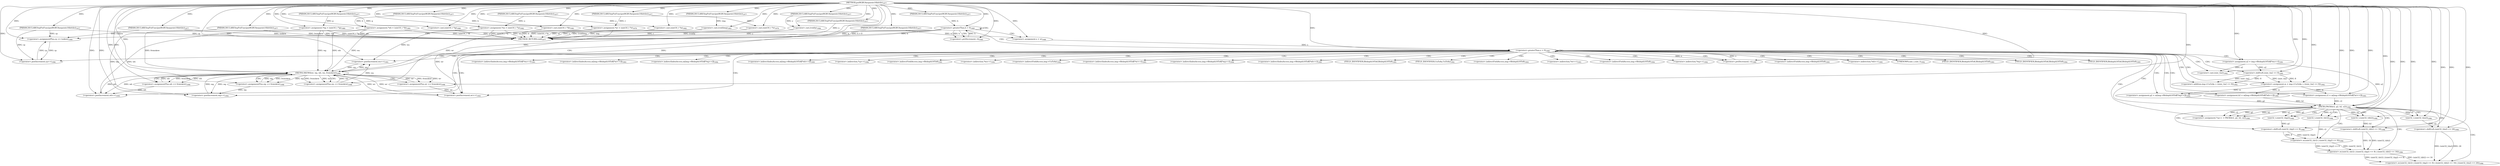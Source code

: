 digraph "putRGBUAseparate16bittile" {  
"54945" [label = <(METHOD,putRGBUAseparate16bittile)<SUB>1977</SUB>> ]
"55116" [label = <(METHOD_RETURN,void)<SUB>1977</SUB>> ]
"54946" [label = <(PARAM,DECLARESepPutFunc(putRGBUAseparate16bittile))<SUB>1977</SUB>> ]
"54947" [label = <(PARAM,DECLARESepPutFunc(putRGBUAseparate16bittile))<SUB>1977</SUB>> ]
"54948" [label = <(PARAM,DECLARESepPutFunc(putRGBUAseparate16bittile))<SUB>1977</SUB>> ]
"54949" [label = <(PARAM,DECLARESepPutFunc(putRGBUAseparate16bittile))<SUB>1977</SUB>> ]
"54950" [label = <(PARAM,DECLARESepPutFunc(putRGBUAseparate16bittile))<SUB>1977</SUB>> ]
"54951" [label = <(PARAM,DECLARESepPutFunc(putRGBUAseparate16bittile))<SUB>1977</SUB>> ]
"54952" [label = <(PARAM,DECLARESepPutFunc(putRGBUAseparate16bittile))<SUB>1977</SUB>> ]
"54953" [label = <(PARAM,DECLARESepPutFunc(putRGBUAseparate16bittile))<SUB>1977</SUB>> ]
"54954" [label = <(PARAM,DECLARESepPutFunc(putRGBUAseparate16bittile))<SUB>1977</SUB>> ]
"54955" [label = <(PARAM,DECLARESepPutFunc(putRGBUAseparate16bittile))<SUB>1977</SUB>> ]
"54956" [label = <(PARAM,DECLARESepPutFunc(putRGBUAseparate16bittile))<SUB>1977</SUB>> ]
"54957" [label = <(PARAM,DECLARESepPutFunc(putRGBUAseparate16bittile))<SUB>1977</SUB>> ]
"54960" [label = <(&lt;operator&gt;.assignment,*wr = (uint16_t *)r)<SUB>1979</SUB>> ]
"54966" [label = <(&lt;operator&gt;.assignment,*wg = (uint16_t *)g)<SUB>1980</SUB>> ]
"54972" [label = <(&lt;operator&gt;.assignment,*wb = (uint16_t *)b)<SUB>1981</SUB>> ]
"54978" [label = <(&lt;operator&gt;.assignment,*wa = (uint16_t *)a)<SUB>1982</SUB>> ]
"54983" [label = <(&lt;operator&gt;.cast,(void)img)<SUB>1983</SUB>> ]
"54986" [label = <(&lt;operator&gt;.cast,(void)y)<SUB>1984</SUB>> ]
"54991" [label = <(&lt;operator&gt;.greaterThan,h &gt; 0)<SUB>1985</SUB>> ]
"54994" [label = <(&lt;operator&gt;.preDecrement,--h)<SUB>1985</SUB>> ]
"54962" [label = <(&lt;operator&gt;.cast,(uint16_t *)r)<SUB>1979</SUB>> ]
"54968" [label = <(&lt;operator&gt;.cast,(uint16_t *)g)<SUB>1980</SUB>> ]
"54974" [label = <(&lt;operator&gt;.cast,(uint16_t *)b)<SUB>1981</SUB>> ]
"54980" [label = <(&lt;operator&gt;.cast,(uint16_t *)a)<SUB>1982</SUB>> ]
"55093" [label = <(SKEW4,SKEW4(wr, wg, wb, wa, fromskew))<SUB>1998</SUB>> ]
"55113" [label = <(&lt;operator&gt;.assignmentPlus,cp += toskew)<SUB>1999</SUB>> ]
"55007" [label = <(&lt;operator&gt;.greaterThan,x &gt; 0)<SUB>1989</SUB>> ]
"55010" [label = <(&lt;operator&gt;.preDecrement,--x)<SUB>1989</SUB>> ]
"55004" [label = <(&lt;operator&gt;.assignment,x = w)<SUB>1989</SUB>> ]
"55013" [label = <(&lt;operator&gt;.assignment,a2 = img-&gt;Bitdepth16To8[*wa++])<SUB>1991</SUB>> ]
"55022" [label = <(&lt;operator&gt;.assignment,m = img-&gt;UaToAa + ((size_t)a2 &lt;&lt; 8))<SUB>1992</SUB>> ]
"55033" [label = <(&lt;operator&gt;.assignment,r2 = m[img-&gt;Bitdepth16To8[*wr++]])<SUB>1993</SUB>> ]
"55044" [label = <(&lt;operator&gt;.assignment,g2 = m[img-&gt;Bitdepth16To8[*wg++]])<SUB>1994</SUB>> ]
"55055" [label = <(&lt;operator&gt;.assignment,b2 = m[img-&gt;Bitdepth16To8[*wb++]])<SUB>1995</SUB>> ]
"55066" [label = <(&lt;operator&gt;.assignment,*cp++ = PACK4(r2, g2, b2, a2))<SUB>1996</SUB>> ]
"55101" [label = <(&lt;operator&gt;.assignmentPlus,wr += fromskew)<SUB>1998</SUB>> ]
"55104" [label = <(&lt;operator&gt;.assignmentPlus,wg += fromskew)<SUB>1998</SUB>> ]
"55107" [label = <(&lt;operator&gt;.assignmentPlus,wb += fromskew)<SUB>1998</SUB>> ]
"55110" [label = <(&lt;operator&gt;.assignmentPlus,wa += fromskew)<SUB>1998</SUB>> ]
"55024" [label = <(&lt;operator&gt;.addition,img-&gt;UaToAa + ((size_t)a2 &lt;&lt; 8))<SUB>1992</SUB>> ]
"55070" [label = <(PACK4,PACK4(r2, g2, b2, a2))<SUB>1996</SUB>> ]
"55028" [label = <(&lt;operator&gt;.shiftLeft,(size_t)a2 &lt;&lt; 8)<SUB>1992</SUB>> ]
"55068" [label = <(&lt;operator&gt;.postIncrement,cp++)<SUB>1996</SUB>> ]
"55076" [label = <(&lt;operator&gt;.or,(uint32_t)(r2) | ((uint32_t)(g2) &lt;&lt; 8) | ((uint32_t)(b2) &lt;&lt; 16) | ((uint32_t)(a2) &lt;&lt; 24))<SUB>1996</SUB>> ]
"55020" [label = <(&lt;operator&gt;.postIncrement,wa++)<SUB>1991</SUB>> ]
"55029" [label = <(&lt;operator&gt;.cast,(size_t)a2)<SUB>1992</SUB>> ]
"55042" [label = <(&lt;operator&gt;.postIncrement,wr++)<SUB>1993</SUB>> ]
"55053" [label = <(&lt;operator&gt;.postIncrement,wg++)<SUB>1994</SUB>> ]
"55064" [label = <(&lt;operator&gt;.postIncrement,wb++)<SUB>1995</SUB>> ]
"55077" [label = <(&lt;operator&gt;.or,(uint32_t)(r2) | ((uint32_t)(g2) &lt;&lt; 8) | ((uint32_t)(b2) &lt;&lt; 16))<SUB>1996</SUB>> ]
"55089" [label = <(&lt;operator&gt;.shiftLeft,(uint32_t)(a2) &lt;&lt; 24)<SUB>1996</SUB>> ]
"55078" [label = <(&lt;operator&gt;.or,(uint32_t)(r2) | ((uint32_t)(g2) &lt;&lt; 8))<SUB>1996</SUB>> ]
"55085" [label = <(&lt;operator&gt;.shiftLeft,(uint32_t)(b2) &lt;&lt; 16)<SUB>1996</SUB>> ]
"55090" [label = <(uint32_t,(uint32_t)(a2))<SUB>1996</SUB>> ]
"55079" [label = <(uint32_t,(uint32_t)(r2))<SUB>1996</SUB>> ]
"55081" [label = <(&lt;operator&gt;.shiftLeft,(uint32_t)(g2) &lt;&lt; 8)<SUB>1996</SUB>> ]
"55086" [label = <(uint32_t,(uint32_t)(b2))<SUB>1996</SUB>> ]
"55082" [label = <(uint32_t,(uint32_t)(g2))<SUB>1996</SUB>> ]
"55015" [label = <(&lt;operator&gt;.indirectIndexAccess,img-&gt;Bitdepth16To8[*wa++])<SUB>1991</SUB>> ]
"55035" [label = <(&lt;operator&gt;.indirectIndexAccess,m[img-&gt;Bitdepth16To8[*wr++]])<SUB>1993</SUB>> ]
"55046" [label = <(&lt;operator&gt;.indirectIndexAccess,m[img-&gt;Bitdepth16To8[*wg++]])<SUB>1994</SUB>> ]
"55057" [label = <(&lt;operator&gt;.indirectIndexAccess,m[img-&gt;Bitdepth16To8[*wb++]])<SUB>1995</SUB>> ]
"55067" [label = <(&lt;operator&gt;.indirection,*cp++)<SUB>1996</SUB>> ]
"55016" [label = <(&lt;operator&gt;.indirectFieldAccess,img-&gt;Bitdepth16To8)<SUB>1991</SUB>> ]
"55019" [label = <(&lt;operator&gt;.indirection,*wa++)<SUB>1991</SUB>> ]
"55025" [label = <(&lt;operator&gt;.indirectFieldAccess,img-&gt;UaToAa)<SUB>1992</SUB>> ]
"55037" [label = <(&lt;operator&gt;.indirectIndexAccess,img-&gt;Bitdepth16To8[*wr++])<SUB>1993</SUB>> ]
"55048" [label = <(&lt;operator&gt;.indirectIndexAccess,img-&gt;Bitdepth16To8[*wg++])<SUB>1994</SUB>> ]
"55059" [label = <(&lt;operator&gt;.indirectIndexAccess,img-&gt;Bitdepth16To8[*wb++])<SUB>1995</SUB>> ]
"55018" [label = <(FIELD_IDENTIFIER,Bitdepth16To8,Bitdepth16To8)<SUB>1991</SUB>> ]
"55027" [label = <(FIELD_IDENTIFIER,UaToAa,UaToAa)<SUB>1992</SUB>> ]
"55038" [label = <(&lt;operator&gt;.indirectFieldAccess,img-&gt;Bitdepth16To8)<SUB>1993</SUB>> ]
"55041" [label = <(&lt;operator&gt;.indirection,*wr++)<SUB>1993</SUB>> ]
"55049" [label = <(&lt;operator&gt;.indirectFieldAccess,img-&gt;Bitdepth16To8)<SUB>1994</SUB>> ]
"55052" [label = <(&lt;operator&gt;.indirection,*wg++)<SUB>1994</SUB>> ]
"55060" [label = <(&lt;operator&gt;.indirectFieldAccess,img-&gt;Bitdepth16To8)<SUB>1995</SUB>> ]
"55063" [label = <(&lt;operator&gt;.indirection,*wb++)<SUB>1995</SUB>> ]
"55030" [label = <(UNKNOWN,size_t,size_t)<SUB>1992</SUB>> ]
"55040" [label = <(FIELD_IDENTIFIER,Bitdepth16To8,Bitdepth16To8)<SUB>1993</SUB>> ]
"55051" [label = <(FIELD_IDENTIFIER,Bitdepth16To8,Bitdepth16To8)<SUB>1994</SUB>> ]
"55062" [label = <(FIELD_IDENTIFIER,Bitdepth16To8,Bitdepth16To8)<SUB>1995</SUB>> ]
  "54947" -> "55116"  [ label = "DDG: cp"] 
  "54948" -> "55116"  [ label = "DDG: x"] 
  "54950" -> "55116"  [ label = "DDG: w"] 
  "54952" -> "55116"  [ label = "DDG: fromskew"] 
  "54953" -> "55116"  [ label = "DDG: toskew"] 
  "54960" -> "55116"  [ label = "DDG: wr"] 
  "54962" -> "55116"  [ label = "DDG: r"] 
  "54960" -> "55116"  [ label = "DDG: (uint16_t *)r"] 
  "54966" -> "55116"  [ label = "DDG: wg"] 
  "54968" -> "55116"  [ label = "DDG: g"] 
  "54966" -> "55116"  [ label = "DDG: (uint16_t *)g"] 
  "54972" -> "55116"  [ label = "DDG: wb"] 
  "54974" -> "55116"  [ label = "DDG: b"] 
  "54972" -> "55116"  [ label = "DDG: (uint16_t *)b"] 
  "54978" -> "55116"  [ label = "DDG: wa"] 
  "54980" -> "55116"  [ label = "DDG: a"] 
  "54978" -> "55116"  [ label = "DDG: (uint16_t *)a"] 
  "54983" -> "55116"  [ label = "DDG: img"] 
  "54983" -> "55116"  [ label = "DDG: (void)img"] 
  "54986" -> "55116"  [ label = "DDG: y"] 
  "54986" -> "55116"  [ label = "DDG: (void)y"] 
  "54991" -> "55116"  [ label = "DDG: h"] 
  "54991" -> "55116"  [ label = "DDG: h &gt; 0"] 
  "54945" -> "54946"  [ label = "DDG: "] 
  "54945" -> "54947"  [ label = "DDG: "] 
  "54945" -> "54948"  [ label = "DDG: "] 
  "54945" -> "54949"  [ label = "DDG: "] 
  "54945" -> "54950"  [ label = "DDG: "] 
  "54945" -> "54951"  [ label = "DDG: "] 
  "54945" -> "54952"  [ label = "DDG: "] 
  "54945" -> "54953"  [ label = "DDG: "] 
  "54945" -> "54954"  [ label = "DDG: "] 
  "54945" -> "54955"  [ label = "DDG: "] 
  "54945" -> "54956"  [ label = "DDG: "] 
  "54945" -> "54957"  [ label = "DDG: "] 
  "54954" -> "54960"  [ label = "DDG: r"] 
  "54945" -> "54960"  [ label = "DDG: "] 
  "54955" -> "54966"  [ label = "DDG: g"] 
  "54945" -> "54966"  [ label = "DDG: "] 
  "54956" -> "54972"  [ label = "DDG: b"] 
  "54945" -> "54972"  [ label = "DDG: "] 
  "54957" -> "54978"  [ label = "DDG: a"] 
  "54945" -> "54978"  [ label = "DDG: "] 
  "54946" -> "54983"  [ label = "DDG: img"] 
  "54945" -> "54983"  [ label = "DDG: "] 
  "54949" -> "54986"  [ label = "DDG: y"] 
  "54945" -> "54986"  [ label = "DDG: "] 
  "54954" -> "54962"  [ label = "DDG: r"] 
  "54945" -> "54962"  [ label = "DDG: "] 
  "54955" -> "54968"  [ label = "DDG: g"] 
  "54945" -> "54968"  [ label = "DDG: "] 
  "54956" -> "54974"  [ label = "DDG: b"] 
  "54945" -> "54974"  [ label = "DDG: "] 
  "54957" -> "54980"  [ label = "DDG: a"] 
  "54945" -> "54980"  [ label = "DDG: "] 
  "54994" -> "54991"  [ label = "DDG: h"] 
  "54951" -> "54991"  [ label = "DDG: h"] 
  "54945" -> "54991"  [ label = "DDG: "] 
  "54991" -> "54994"  [ label = "DDG: h"] 
  "54945" -> "54994"  [ label = "DDG: "] 
  "54953" -> "55113"  [ label = "DDG: toskew"] 
  "54945" -> "55113"  [ label = "DDG: "] 
  "54960" -> "55093"  [ label = "DDG: wr"] 
  "55101" -> "55093"  [ label = "DDG: wr"] 
  "55042" -> "55093"  [ label = "DDG: wr"] 
  "54945" -> "55093"  [ label = "DDG: "] 
  "54966" -> "55093"  [ label = "DDG: wg"] 
  "55104" -> "55093"  [ label = "DDG: wg"] 
  "55053" -> "55093"  [ label = "DDG: wg"] 
  "54972" -> "55093"  [ label = "DDG: wb"] 
  "55107" -> "55093"  [ label = "DDG: wb"] 
  "55064" -> "55093"  [ label = "DDG: wb"] 
  "54978" -> "55093"  [ label = "DDG: wa"] 
  "55110" -> "55093"  [ label = "DDG: wa"] 
  "55020" -> "55093"  [ label = "DDG: wa"] 
  "54952" -> "55093"  [ label = "DDG: fromskew"] 
  "55068" -> "55113"  [ label = "DDG: cp"] 
  "54947" -> "55113"  [ label = "DDG: cp"] 
  "54950" -> "55004"  [ label = "DDG: w"] 
  "54945" -> "55004"  [ label = "DDG: "] 
  "55004" -> "55007"  [ label = "DDG: x"] 
  "55010" -> "55007"  [ label = "DDG: x"] 
  "54945" -> "55007"  [ label = "DDG: "] 
  "55007" -> "55010"  [ label = "DDG: x"] 
  "54945" -> "55010"  [ label = "DDG: "] 
  "55028" -> "55022"  [ label = "DDG: (size_t)a2"] 
  "55028" -> "55022"  [ label = "DDG: 8"] 
  "55022" -> "55033"  [ label = "DDG: m"] 
  "55022" -> "55044"  [ label = "DDG: m"] 
  "55022" -> "55055"  [ label = "DDG: m"] 
  "55070" -> "55066"  [ label = "DDG: r2"] 
  "55070" -> "55066"  [ label = "DDG: g2"] 
  "55070" -> "55066"  [ label = "DDG: b2"] 
  "55070" -> "55066"  [ label = "DDG: a2"] 
  "54945" -> "55013"  [ label = "DDG: "] 
  "54945" -> "55022"  [ label = "DDG: "] 
  "54945" -> "55033"  [ label = "DDG: "] 
  "54945" -> "55044"  [ label = "DDG: "] 
  "54945" -> "55055"  [ label = "DDG: "] 
  "55093" -> "55101"  [ label = "DDG: fromskew"] 
  "54945" -> "55101"  [ label = "DDG: "] 
  "54945" -> "55104"  [ label = "DDG: "] 
  "55093" -> "55104"  [ label = "DDG: fromskew"] 
  "54945" -> "55107"  [ label = "DDG: "] 
  "55093" -> "55107"  [ label = "DDG: fromskew"] 
  "54945" -> "55110"  [ label = "DDG: "] 
  "55093" -> "55110"  [ label = "DDG: fromskew"] 
  "55028" -> "55024"  [ label = "DDG: (size_t)a2"] 
  "55028" -> "55024"  [ label = "DDG: 8"] 
  "55033" -> "55070"  [ label = "DDG: r2"] 
  "54945" -> "55070"  [ label = "DDG: "] 
  "55044" -> "55070"  [ label = "DDG: g2"] 
  "55055" -> "55070"  [ label = "DDG: b2"] 
  "55013" -> "55070"  [ label = "DDG: a2"] 
  "55093" -> "55101"  [ label = "DDG: wr"] 
  "55093" -> "55104"  [ label = "DDG: wg"] 
  "55093" -> "55107"  [ label = "DDG: wb"] 
  "55093" -> "55110"  [ label = "DDG: wa"] 
  "55013" -> "55028"  [ label = "DDG: a2"] 
  "54945" -> "55028"  [ label = "DDG: "] 
  "55113" -> "55068"  [ label = "DDG: cp"] 
  "54947" -> "55068"  [ label = "DDG: cp"] 
  "54945" -> "55068"  [ label = "DDG: "] 
  "54978" -> "55020"  [ label = "DDG: wa"] 
  "55093" -> "55020"  [ label = "DDG: wa"] 
  "55110" -> "55020"  [ label = "DDG: wa"] 
  "54945" -> "55020"  [ label = "DDG: "] 
  "55013" -> "55029"  [ label = "DDG: a2"] 
  "54945" -> "55029"  [ label = "DDG: "] 
  "55077" -> "55076"  [ label = "DDG: (uint32_t)(r2) | ((uint32_t)(g2) &lt;&lt; 8)"] 
  "55077" -> "55076"  [ label = "DDG: (uint32_t)(b2) &lt;&lt; 16"] 
  "55089" -> "55076"  [ label = "DDG: (uint32_t)(a2)"] 
  "55089" -> "55076"  [ label = "DDG: 24"] 
  "54960" -> "55042"  [ label = "DDG: wr"] 
  "55093" -> "55042"  [ label = "DDG: wr"] 
  "55101" -> "55042"  [ label = "DDG: wr"] 
  "54945" -> "55042"  [ label = "DDG: "] 
  "54966" -> "55053"  [ label = "DDG: wg"] 
  "55093" -> "55053"  [ label = "DDG: wg"] 
  "55104" -> "55053"  [ label = "DDG: wg"] 
  "54945" -> "55053"  [ label = "DDG: "] 
  "54972" -> "55064"  [ label = "DDG: wb"] 
  "55093" -> "55064"  [ label = "DDG: wb"] 
  "55107" -> "55064"  [ label = "DDG: wb"] 
  "54945" -> "55064"  [ label = "DDG: "] 
  "55078" -> "55077"  [ label = "DDG: (uint32_t)(r2)"] 
  "55078" -> "55077"  [ label = "DDG: (uint32_t)(g2) &lt;&lt; 8"] 
  "55085" -> "55077"  [ label = "DDG: (uint32_t)(b2)"] 
  "55085" -> "55077"  [ label = "DDG: 16"] 
  "55090" -> "55089"  [ label = "DDG: a2"] 
  "54945" -> "55089"  [ label = "DDG: "] 
  "55079" -> "55078"  [ label = "DDG: r2"] 
  "55081" -> "55078"  [ label = "DDG: (uint32_t)(g2)"] 
  "55081" -> "55078"  [ label = "DDG: 8"] 
  "55086" -> "55085"  [ label = "DDG: b2"] 
  "54945" -> "55085"  [ label = "DDG: "] 
  "55070" -> "55090"  [ label = "DDG: a2"] 
  "54945" -> "55090"  [ label = "DDG: "] 
  "55070" -> "55079"  [ label = "DDG: r2"] 
  "54945" -> "55079"  [ label = "DDG: "] 
  "55082" -> "55081"  [ label = "DDG: g2"] 
  "54945" -> "55081"  [ label = "DDG: "] 
  "55070" -> "55086"  [ label = "DDG: b2"] 
  "54945" -> "55086"  [ label = "DDG: "] 
  "55070" -> "55082"  [ label = "DDG: g2"] 
  "54945" -> "55082"  [ label = "DDG: "] 
  "54991" -> "54991"  [ label = "CDG: "] 
  "54991" -> "55004"  [ label = "CDG: "] 
  "54991" -> "54994"  [ label = "CDG: "] 
  "54991" -> "55093"  [ label = "CDG: "] 
  "54991" -> "55113"  [ label = "CDG: "] 
  "54991" -> "55007"  [ label = "CDG: "] 
  "55093" -> "55107"  [ label = "CDG: "] 
  "55093" -> "55101"  [ label = "CDG: "] 
  "55093" -> "55104"  [ label = "CDG: "] 
  "55093" -> "55110"  [ label = "CDG: "] 
  "55007" -> "55013"  [ label = "CDG: "] 
  "55007" -> "55030"  [ label = "CDG: "] 
  "55007" -> "55038"  [ label = "CDG: "] 
  "55007" -> "55028"  [ label = "CDG: "] 
  "55007" -> "55066"  [ label = "CDG: "] 
  "55007" -> "55068"  [ label = "CDG: "] 
  "55007" -> "55035"  [ label = "CDG: "] 
  "55007" -> "55052"  [ label = "CDG: "] 
  "55007" -> "55051"  [ label = "CDG: "] 
  "55007" -> "55022"  [ label = "CDG: "] 
  "55007" -> "55062"  [ label = "CDG: "] 
  "55007" -> "55024"  [ label = "CDG: "] 
  "55007" -> "55049"  [ label = "CDG: "] 
  "55007" -> "55059"  [ label = "CDG: "] 
  "55007" -> "55015"  [ label = "CDG: "] 
  "55007" -> "55046"  [ label = "CDG: "] 
  "55007" -> "55020"  [ label = "CDG: "] 
  "55007" -> "55040"  [ label = "CDG: "] 
  "55007" -> "55033"  [ label = "CDG: "] 
  "55007" -> "55070"  [ label = "CDG: "] 
  "55007" -> "55060"  [ label = "CDG: "] 
  "55007" -> "55042"  [ label = "CDG: "] 
  "55007" -> "55027"  [ label = "CDG: "] 
  "55007" -> "55019"  [ label = "CDG: "] 
  "55007" -> "55044"  [ label = "CDG: "] 
  "55007" -> "55064"  [ label = "CDG: "] 
  "55007" -> "55041"  [ label = "CDG: "] 
  "55007" -> "55055"  [ label = "CDG: "] 
  "55007" -> "55053"  [ label = "CDG: "] 
  "55007" -> "55025"  [ label = "CDG: "] 
  "55007" -> "55029"  [ label = "CDG: "] 
  "55007" -> "55010"  [ label = "CDG: "] 
  "55007" -> "55037"  [ label = "CDG: "] 
  "55007" -> "55057"  [ label = "CDG: "] 
  "55007" -> "55018"  [ label = "CDG: "] 
  "55007" -> "55007"  [ label = "CDG: "] 
  "55007" -> "55016"  [ label = "CDG: "] 
  "55007" -> "55048"  [ label = "CDG: "] 
  "55007" -> "55063"  [ label = "CDG: "] 
  "55007" -> "55067"  [ label = "CDG: "] 
  "55070" -> "55089"  [ label = "CDG: "] 
  "55070" -> "55090"  [ label = "CDG: "] 
  "55070" -> "55086"  [ label = "CDG: "] 
  "55070" -> "55082"  [ label = "CDG: "] 
  "55070" -> "55081"  [ label = "CDG: "] 
  "55070" -> "55077"  [ label = "CDG: "] 
  "55070" -> "55085"  [ label = "CDG: "] 
  "55070" -> "55076"  [ label = "CDG: "] 
  "55070" -> "55078"  [ label = "CDG: "] 
  "55070" -> "55079"  [ label = "CDG: "] 
}
